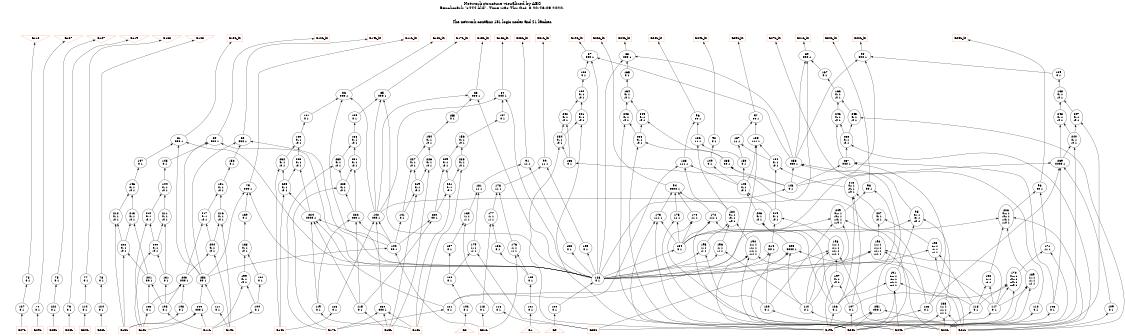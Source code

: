 # Network structure generated by ABC

digraph network {
size = "7.5,10";
center = true;
edge [dir = back];

{
  node [shape = plaintext];
  edge [style = invis];
  LevelTitle1 [label=""];
  LevelTitle2 [label=""];
  Level12 [label = ""];
  Level11 [label = ""];
  Level10 [label = ""];
  Level9 [label = ""];
  Level8 [label = ""];
  Level7 [label = ""];
  Level6 [label = ""];
  Level5 [label = ""];
  Level4 [label = ""];
  Level3 [label = ""];
  Level2 [label = ""];
  Level1 [label = ""];
  Level0 [label = ""];
  LevelTitle1 ->  LevelTitle2 ->  Level12 ->  Level11 ->  Level10 ->  Level9 ->  Level8 ->  Level7 ->  Level6 ->  Level5 ->  Level4 ->  Level3 ->  Level2 ->  Level1 ->  Level0;
}

{
  rank = same;
  LevelTitle1;
  title1 [shape=plaintext,
          fontsize=20,
          fontname = "Times-Roman",
          label="Network structure visualized by ABC\nBenchmark \"s444.blif\". Time was Thu Oct  8 20:46:09 2020. "
         ];
}

{
  rank = same;
  LevelTitle2;
  title2 [shape=plaintext,
          fontsize=18,
          fontname = "Times-Roman",
          label="The network contains 181 logic nodes and 21 latches.\n"
         ];
}

{
  rank = same;
  Level12;
  Node4 [label = "G118", shape = invtriangle, color = coral, fillcolor = coral];
  Node5 [label = "G167", shape = invtriangle, color = coral, fillcolor = coral];
  Node6 [label = "G107", shape = invtriangle, color = coral, fillcolor = coral];
  Node7 [label = "G119", shape = invtriangle, color = coral, fillcolor = coral];
  Node8 [label = "G168", shape = invtriangle, color = coral, fillcolor = coral];
  Node9 [label = "G108", shape = invtriangle, color = coral, fillcolor = coral];
  Node11 [label = "G11L_in", shape = box, color = coral, fillcolor = coral];
  Node14 [label = "G12L_in", shape = box, color = coral, fillcolor = coral];
  Node17 [label = "G13L_in", shape = box, color = coral, fillcolor = coral];
  Node20 [label = "G14L_in", shape = box, color = coral, fillcolor = coral];
  Node23 [label = "G15L_in", shape = box, color = coral, fillcolor = coral];
  Node26 [label = "G16L_in", shape = box, color = coral, fillcolor = coral];
  Node29 [label = "G17L_in", shape = box, color = coral, fillcolor = coral];
  Node32 [label = "G18L_in", shape = box, color = coral, fillcolor = coral];
  Node35 [label = "G19L_in", shape = box, color = coral, fillcolor = coral];
  Node38 [label = "G20L_in", shape = box, color = coral, fillcolor = coral];
  Node41 [label = "G21L_in", shape = box, color = coral, fillcolor = coral];
  Node44 [label = "G22L_in", shape = box, color = coral, fillcolor = coral];
  Node47 [label = "G23L_in", shape = box, color = coral, fillcolor = coral];
  Node50 [label = "G24L_in", shape = box, color = coral, fillcolor = coral];
  Node53 [label = "G25L_in", shape = box, color = coral, fillcolor = coral];
  Node56 [label = "G26L_in", shape = box, color = coral, fillcolor = coral];
  Node59 [label = "G27L_in", shape = box, color = coral, fillcolor = coral];
  Node62 [label = "G28L_in", shape = box, color = coral, fillcolor = coral];
  Node65 [label = "G29L_in", shape = box, color = coral, fillcolor = coral];
  Node68 [label = "G30L_in", shape = box, color = coral, fillcolor = coral];
  Node71 [label = "G31L_in", shape = box, color = coral, fillcolor = coral];
}

{
  rank = same;
  Level11;
  Node87 [label = "87\n000 1", shape = ellipse];
  Node88 [label = "88\n000 1", shape = ellipse];
  Node89 [label = "89\n000 1", shape = ellipse];
  Node90 [label = "90\n000 1", shape = ellipse];
}

{
  rank = same;
  Level10;
  Node163 [label = "163\n0 1", shape = ellipse];
  Node165 [label = "165\n0 1", shape = ellipse];
  Node167 [label = "167\n0 1", shape = ellipse];
  Node169 [label = "169\n0 1", shape = ellipse];
}

{
  rank = same;
  Level9;
  Node83 [label = "83\n000 1", shape = ellipse];
  Node84 [label = "84\n000 1", shape = ellipse];
  Node85 [label = "85\n000 1", shape = ellipse];
  Node86 [label = "86\n000 1", shape = ellipse];
  Node162 [label = "162\n0- 1\n-0 1", shape = ellipse];
  Node164 [label = "164\n0- 1\n-0 1", shape = ellipse];
  Node166 [label = "166\n0- 1\n-0 1", shape = ellipse];
  Node168 [label = "168\n0- 1\n-0 1", shape = ellipse];
}

{
  rank = same;
  Level8;
  Node96 [label = "96\n00 1", shape = ellipse];
  Node97 [label = "97\n00 1", shape = ellipse];
  Node155 [label = "155\n0 1", shape = ellipse];
  Node157 [label = "157\n0 1", shape = ellipse];
  Node159 [label = "159\n0 1", shape = ellipse];
  Node161 [label = "161\n0 1", shape = ellipse];
  Node241 [label = "241\n0- 1\n-0 1", shape = ellipse];
  Node242 [label = "242\n0- 1\n-0 1", shape = ellipse];
  Node243 [label = "243\n0- 1\n-0 1", shape = ellipse];
  Node244 [label = "244\n0- 1\n-0 1", shape = ellipse];
  Node245 [label = "245\n0- 1\n-0 1", shape = ellipse];
  Node246 [label = "246\n0- 1\n-0 1", shape = ellipse];
  Node247 [label = "247\n0- 1\n-0 1", shape = ellipse];
  Node248 [label = "248\n0- 1\n-0 1", shape = ellipse];
}

{
  rank = same;
  Level7;
  Node80 [label = "80\n000 1", shape = ellipse];
  Node81 [label = "81\n000 1", shape = ellipse];
  Node82 [label = "82\n000 1", shape = ellipse];
  Node92 [label = "92\n0 1", shape = ellipse];
  Node154 [label = "154\n0- 1\n-0 1", shape = ellipse];
  Node156 [label = "156\n0- 1\n-0 1", shape = ellipse];
  Node158 [label = "158\n0- 1\n-0 1", shape = ellipse];
  Node160 [label = "160\n0- 1\n-0 1", shape = ellipse];
  Node185 [label = "185\n111 1", shape = ellipse];
  Node186 [label = "186\n11 1", shape = ellipse];
  Node187 [label = "187\n11 1", shape = ellipse];
  Node234 [label = "234\n0- 1\n-0 1", shape = ellipse];
  Node236 [label = "236\n0- 1\n-0 1", shape = ellipse];
  Node238 [label = "238\n0- 1\n-0 1", shape = ellipse];
  Node240 [label = "240\n0- 1\n-0 1", shape = ellipse];
}

{
  rank = same;
  Level6;
  Node91 [label = "91\n11 1", shape = ellipse];
  Node99 [label = "99\n11 1", shape = ellipse];
  Node145 [label = "145\n0 1", shape = ellipse];
  Node147 [label = "147\n0 1", shape = ellipse];
  Node149 [label = "149\n0 1", shape = ellipse];
  Node150 [label = "150\n0 1", shape = ellipse];
  Node152 [label = "152\n0 1", shape = ellipse];
  Node153 [label = "153\n0 1", shape = ellipse];
  Node183 [label = "183\n111 1", shape = ellipse];
  Node184 [label = "184\n0- 1\n-0 1", shape = ellipse];
  Node226 [label = "226\n0- 1\n-0 1", shape = ellipse];
  Node227 [label = "227\n0- 1\n-0 1", shape = ellipse];
  Node228 [label = "228\n0- 1\n-0 1", shape = ellipse];
  Node229 [label = "229\n0- 1\n-0 1", shape = ellipse];
  Node230 [label = "230\n0- 1\n-0 1", shape = ellipse];
  Node231 [label = "231\n0- 1\n-0 1", shape = ellipse];
  Node232 [label = "232\n0- 1\n-0 1", shape = ellipse];
  Node233 [label = "233\n0- 1\n-0 1", shape = ellipse];
  Node235 [label = "235\n00 1", shape = ellipse];
  Node237 [label = "237\n000 1", shape = ellipse];
  Node239 [label = "239\n0000 1", shape = ellipse];
  Node253 [label = "253\n000 1", shape = ellipse];
}

{
  rank = same;
  Level5;
  Node79 [label = "79\n000 1", shape = ellipse];
  Node93 [label = "93\n00 1", shape = ellipse];
  Node94 [label = "94\n0000 1", shape = ellipse];
  Node98 [label = "98\n00 1", shape = ellipse];
  Node143 [label = "143\n0 1", shape = ellipse];
  Node144 [label = "144\n0- 1\n-0 1", shape = ellipse];
  Node146 [label = "146\n0- 1\n-0 1", shape = ellipse];
  Node148 [label = "148\n0- 1\n-0 1", shape = ellipse];
  Node151 [label = "151\n0- 1\n-0 1", shape = ellipse];
  Node178 [label = "178\n11 1", shape = ellipse];
  Node181 [label = "181\n11 1", shape = ellipse];
  Node218 [label = "218\n0-- 1\n-0- 1\n--0 1", shape = ellipse];
  Node219 [label = "219\n0- 1\n-0 1", shape = ellipse];
  Node221 [label = "221\n0- 1\n-0 1", shape = ellipse];
  Node223 [label = "223\n0- 1\n-0 1", shape = ellipse];
  Node225 [label = "225\n0- 1\n-0 1", shape = ellipse];
}

{
  rank = same;
  Level4;
  Node95 [label = "95\n0-- 1\n-0- 1\n--0 1", shape = ellipse];
  Node139 [label = "139\n0 1", shape = ellipse];
  Node141 [label = "141\n0 1", shape = ellipse];
  Node142 [label = "142\n000 1", shape = ellipse];
  Node172 [label = "172\n111 1", shape = ellipse];
  Node173 [label = "173\n111 1", shape = ellipse];
  Node174 [label = "174\n11 1", shape = ellipse];
  Node175 [label = "175\n11 1", shape = ellipse];
  Node177 [label = "177\n1- 1\n-1 1", shape = ellipse];
  Node180 [label = "180\n1- 1\n-1 1", shape = ellipse];
  Node182 [label = "182\n0-- 1\n-0- 1\n--0 1", shape = ellipse];
  Node206 [label = "206\n0- 1\n-0 1", shape = ellipse];
  Node207 [label = "207\n0- 1\n-0 1", shape = ellipse];
  Node208 [label = "208\n0--- 1\n-0-- 1\n--0- 1\n---0 1", shape = ellipse];
  Node209 [label = "209\n0--- 1\n-0-- 1\n--0- 1\n---0 1", shape = ellipse];
  Node210 [label = "210\n0- 1\n-0 1", shape = ellipse];
  Node211 [label = "211\n0- 1\n-0 1", shape = ellipse];
  Node212 [label = "212\n0- 1\n-0 1", shape = ellipse];
  Node213 [label = "213\n0- 1\n-0 1", shape = ellipse];
  Node215 [label = "215\n0- 1\n-0 1", shape = ellipse];
  Node216 [label = "216\n0- 1\n-0 1", shape = ellipse];
  Node217 [label = "217\n0- 1\n-0 1", shape = ellipse];
  Node220 [label = "220\n00 1", shape = ellipse];
  Node222 [label = "222\n000 1", shape = ellipse];
  Node224 [label = "224\n0000 1", shape = ellipse];
}

{
  rank = same;
  Level3;
  Node133 [label = "133\n0 1", shape = ellipse];
  Node134 [label = "134\n0 1", shape = ellipse];
  Node135 [label = "135\n0 1", shape = ellipse];
  Node136 [label = "136\n0 1", shape = ellipse];
  Node137 [label = "137\n0 1", shape = ellipse];
  Node138 [label = "138\n0- 1\n-0 1", shape = ellipse];
  Node140 [label = "140\n00 1", shape = ellipse];
  Node171 [label = "171\n11 1", shape = ellipse];
  Node176 [label = "176\n1- 1\n-1 1", shape = ellipse];
  Node179 [label = "179\n1- 1\n-1 1", shape = ellipse];
  Node192 [label = "192\n1--- 1\n-1-- 1\n--1- 1\n---1 1", shape = ellipse];
  Node193 [label = "193\n1-- 1\n-1- 1\n--1 1", shape = ellipse];
  Node194 [label = "194\n1--- 1\n-1-- 1\n--1- 1\n---1 1", shape = ellipse];
  Node195 [label = "195\n1- 1\n-1 1", shape = ellipse];
  Node196 [label = "196\n1- 1\n-1 1", shape = ellipse];
  Node198 [label = "198\n1--- 1\n-1-- 1\n--1- 1\n---1 1", shape = ellipse];
  Node200 [label = "200\n0- 1\n-0 1", shape = ellipse];
  Node202 [label = "202\n0- 1\n-0 1", shape = ellipse];
  Node204 [label = "204\n0- 1\n-0 1", shape = ellipse];
  Node205 [label = "205\n0000 1", shape = ellipse];
  Node214 [label = "214\n00 1", shape = ellipse];
}

{
  rank = same;
  Level2;
  Node73 [label = "73\n0 1", shape = ellipse];
  Node75 [label = "75\n0 1", shape = ellipse];
  Node77 [label = "77\n0 1", shape = ellipse];
  Node78 [label = "78\n0 1", shape = ellipse];
  Node128 [label = "128\n0 1", shape = ellipse];
  Node129 [label = "129\n0 1", shape = ellipse];
  Node130 [label = "130\n0 1", shape = ellipse];
  Node131 [label = "131\n0 1", shape = ellipse];
  Node132 [label = "132\n0 1", shape = ellipse];
  Node170 [label = "170\n0--- 1\n-0-- 1\n--0- 1\n---0 1", shape = ellipse];
  Node189 [label = "189\n1-- 1\n-1- 1\n--1 1", shape = ellipse];
  Node190 [label = "190\n1- 1\n-1 1", shape = ellipse];
  Node191 [label = "191\n1--- 1\n-1-- 1\n--1- 1\n---1 1", shape = ellipse];
  Node197 [label = "197\n0- 1\n-0 1", shape = ellipse];
  Node199 [label = "199\n0- 1\n-0 1", shape = ellipse];
  Node201 [label = "201\n00 1", shape = ellipse];
  Node203 [label = "203\n000 1", shape = ellipse];
  Node252 [label = "252\n00 1", shape = ellipse];
}

{
  rank = same;
  Level1;
  Node74 [label = "74\n0 1", shape = ellipse];
  Node76 [label = "76\n0 1", shape = ellipse];
  Node100 [label = "100\n0 1", shape = ellipse];
  Node101 [label = "101\n0 1", shape = ellipse];
  Node102 [label = "102\n0 1", shape = ellipse];
  Node103 [label = "103\n0 1", shape = ellipse];
  Node104 [label = "104\n0 1", shape = ellipse];
  Node105 [label = "105\n0 1", shape = ellipse];
  Node106 [label = "106\n0 1", shape = ellipse];
  Node107 [label = "107\n0 1", shape = ellipse];
  Node108 [label = "108\n0 1", shape = ellipse];
  Node109 [label = "109\n0 1", shape = ellipse];
  Node110 [label = "110\n0 1", shape = ellipse];
  Node111 [label = "111\n0 1", shape = ellipse];
  Node112 [label = "112\n0 1", shape = ellipse];
  Node113 [label = "113\n0 1", shape = ellipse];
  Node114 [label = "114\n0 1", shape = ellipse];
  Node115 [label = "115\n0 1", shape = ellipse];
  Node116 [label = "116\n0 1", shape = ellipse];
  Node117 [label = "117\n0 1", shape = ellipse];
  Node118 [label = "118\n0 1", shape = ellipse];
  Node119 [label = "119\n0 1", shape = ellipse];
  Node120 [label = "120\n0 1", shape = ellipse];
  Node121 [label = "121\n0 1", shape = ellipse];
  Node122 [label = "122\n0 1", shape = ellipse];
  Node123 [label = "123\n0 1", shape = ellipse];
  Node124 [label = "124\n0 1", shape = ellipse];
  Node125 [label = "125\n0 1", shape = ellipse];
  Node126 [label = "126\n0 1", shape = ellipse];
  Node127 [label = "127\n0 1", shape = ellipse];
  Node188 [label = "188\n1-- 1\n-1- 1\n--1 1", shape = ellipse];
  Node249 [label = "249\n000 1", shape = ellipse];
  Node250 [label = "250\n000 1", shape = ellipse];
  Node251 [label = "251\n000 1", shape = ellipse];
}

{
  rank = same;
  Level0;
  Node1 [label = "G0", shape = triangle, color = coral, fillcolor = coral];
  Node2 [label = "G1", shape = triangle, color = coral, fillcolor = coral];
  Node3 [label = "G2", shape = triangle, color = coral, fillcolor = coral];
  Node12 [label = "G11L", shape = box, color = coral, fillcolor = coral];
  Node15 [label = "G12L", shape = box, color = coral, fillcolor = coral];
  Node18 [label = "G13L", shape = box, color = coral, fillcolor = coral];
  Node21 [label = "G14L", shape = box, color = coral, fillcolor = coral];
  Node24 [label = "G15L", shape = box, color = coral, fillcolor = coral];
  Node27 [label = "G16L", shape = box, color = coral, fillcolor = coral];
  Node30 [label = "G17L", shape = box, color = coral, fillcolor = coral];
  Node33 [label = "G18L", shape = box, color = coral, fillcolor = coral];
  Node36 [label = "G19L", shape = box, color = coral, fillcolor = coral];
  Node39 [label = "G20L", shape = box, color = coral, fillcolor = coral];
  Node42 [label = "G21L", shape = box, color = coral, fillcolor = coral];
  Node45 [label = "G22L", shape = box, color = coral, fillcolor = coral];
  Node48 [label = "G23L", shape = box, color = coral, fillcolor = coral];
  Node51 [label = "G24L", shape = box, color = coral, fillcolor = coral];
  Node54 [label = "G25L", shape = box, color = coral, fillcolor = coral];
  Node57 [label = "G26L", shape = box, color = coral, fillcolor = coral];
  Node60 [label = "G27L", shape = box, color = coral, fillcolor = coral];
  Node63 [label = "G28L", shape = box, color = coral, fillcolor = coral];
  Node66 [label = "G29L", shape = box, color = coral, fillcolor = coral];
  Node69 [label = "G30L", shape = box, color = coral, fillcolor = coral];
  Node72 [label = "G31L", shape = box, color = coral, fillcolor = coral];
}

title1 -> title2 [style = invis];
title2 -> Node4 [style = invis];
title2 -> Node5 [style = invis];
title2 -> Node6 [style = invis];
title2 -> Node7 [style = invis];
title2 -> Node8 [style = invis];
title2 -> Node9 [style = invis];
title2 -> Node11 [style = invis];
title2 -> Node14 [style = invis];
title2 -> Node17 [style = invis];
title2 -> Node20 [style = invis];
title2 -> Node23 [style = invis];
title2 -> Node26 [style = invis];
title2 -> Node29 [style = invis];
title2 -> Node32 [style = invis];
title2 -> Node35 [style = invis];
title2 -> Node38 [style = invis];
title2 -> Node41 [style = invis];
title2 -> Node44 [style = invis];
title2 -> Node47 [style = invis];
title2 -> Node50 [style = invis];
title2 -> Node53 [style = invis];
title2 -> Node56 [style = invis];
title2 -> Node59 [style = invis];
title2 -> Node62 [style = invis];
title2 -> Node65 [style = invis];
title2 -> Node68 [style = invis];
title2 -> Node71 [style = invis];
Node4 -> Node5 [style = invis];
Node5 -> Node6 [style = invis];
Node6 -> Node7 [style = invis];
Node7 -> Node8 [style = invis];
Node8 -> Node9 [style = invis];
Node4 -> Node73 [style = solid];
Node5 -> Node74 [style = solid];
Node6 -> Node75 [style = solid];
Node7 -> Node76 [style = solid];
Node8 -> Node77 [style = solid];
Node9 -> Node78 [style = solid];
Node11 -> Node79 [style = solid];
Node14 -> Node80 [style = solid];
Node17 -> Node81 [style = solid];
Node20 -> Node82 [style = solid];
Node23 -> Node83 [style = solid];
Node26 -> Node84 [style = solid];
Node29 -> Node85 [style = solid];
Node32 -> Node86 [style = solid];
Node35 -> Node87 [style = solid];
Node38 -> Node88 [style = solid];
Node41 -> Node89 [style = solid];
Node44 -> Node90 [style = solid];
Node47 -> Node91 [style = solid];
Node50 -> Node92 [style = solid];
Node53 -> Node93 [style = solid];
Node56 -> Node94 [style = solid];
Node59 -> Node95 [style = solid];
Node62 -> Node96 [style = solid];
Node65 -> Node97 [style = solid];
Node68 -> Node98 [style = solid];
Node71 -> Node99 [style = solid];
Node73 -> Node127 [style = solid];
Node74 -> Node66 [style = solid];
Node75 -> Node122 [style = solid];
Node76 -> Node63 [style = solid];
Node77 -> Node114 [style = solid];
Node78 -> Node124 [style = solid];
Node79 -> Node252 [style = solid];
Node79 -> Node139 [style = solid];
Node79 -> Node128 [style = solid];
Node80 -> Node252 [style = solid];
Node80 -> Node145 [style = solid];
Node80 -> Node128 [style = solid];
Node81 -> Node252 [style = solid];
Node81 -> Node147 [style = solid];
Node81 -> Node128 [style = solid];
Node82 -> Node252 [style = solid];
Node82 -> Node152 [style = solid];
Node82 -> Node128 [style = solid];
Node83 -> Node142 [style = solid];
Node83 -> Node155 [style = solid];
Node83 -> Node128 [style = solid];
Node84 -> Node142 [style = solid];
Node84 -> Node157 [style = solid];
Node84 -> Node128 [style = solid];
Node85 -> Node142 [style = solid];
Node85 -> Node159 [style = solid];
Node85 -> Node128 [style = solid];
Node86 -> Node142 [style = solid];
Node86 -> Node161 [style = solid];
Node86 -> Node128 [style = solid];
Node87 -> Node253 [style = solid];
Node87 -> Node163 [style = solid];
Node87 -> Node128 [style = solid];
Node88 -> Node253 [style = solid];
Node88 -> Node165 [style = solid];
Node88 -> Node128 [style = solid];
Node89 -> Node253 [style = solid];
Node89 -> Node167 [style = solid];
Node89 -> Node128 [style = solid];
Node90 -> Node253 [style = solid];
Node90 -> Node169 [style = solid];
Node90 -> Node128 [style = solid];
Node91 -> Node181 [style = solid];
Node91 -> Node133 [style = solid];
Node92 -> Node149 [style = solid];
Node93 -> Node171 [style = solid];
Node93 -> Node208 [style = solid];
Node94 -> Node172 [style = solid];
Node94 -> Node173 [style = solid];
Node94 -> Node174 [style = solid];
Node94 -> Node175 [style = solid];
Node95 -> Node191 [style = solid];
Node95 -> Node188 [style = solid];
Node95 -> Node134 [style = solid];
Node96 -> Node183 [style = solid];
Node96 -> Node186 [style = solid];
Node97 -> Node185 [style = solid];
Node97 -> Node187 [style = solid];
Node98 -> Node126 [style = solid];
Node98 -> Node209 [style = solid];
Node99 -> Node178 [style = solid];
Node99 -> Node135 [style = solid];
Node100 -> Node1 [style = solid];
Node101 -> Node2 [style = solid];
Node102 -> Node3 [style = solid];
Node103 -> Node12 [style = solid];
Node104 -> Node12 [style = solid];
Node105 -> Node15 [style = solid];
Node106 -> Node39 [style = solid];
Node107 -> Node39 [style = solid];
Node108 -> Node18 [style = solid];
Node109 -> Node42 [style = solid];
Node110 -> Node42 [style = solid];
Node111 -> Node21 [style = solid];
Node112 -> Node45 [style = solid];
Node113 -> Node45 [style = solid];
Node114 -> Node69 [style = solid];
Node115 -> Node24 [style = solid];
Node116 -> Node48 [style = solid];
Node117 -> Node48 [style = solid];
Node118 -> Node72 [style = solid];
Node119 -> Node27 [style = solid];
Node120 -> Node51 [style = solid];
Node121 -> Node30 [style = solid];
Node122 -> Node54 [style = solid];
Node123 -> Node33 [style = solid];
Node124 -> Node57 [style = solid];
Node125 -> Node36 [style = solid];
Node126 -> Node36 [style = solid];
Node127 -> Node60 [style = solid];
Node128 -> Node100 [style = solid];
Node129 -> Node101 [style = solid];
Node130 -> Node102 [style = solid];
Node131 -> Node103 [style = solid];
Node132 -> Node104 [style = solid];
Node133 -> Node128 [style = solid];
Node134 -> Node128 [style = solid];
Node135 -> Node128 [style = solid];
Node136 -> Node129 [style = solid];
Node137 -> Node130 [style = solid];
Node138 -> Node199 [style = solid];
Node138 -> Node132 [style = solid];
Node139 -> Node138 [style = solid];
Node140 -> Node72 [style = solid];
Node140 -> Node252 [style = solid];
Node141 -> Node140 [style = solid];
Node142 -> Node123 [style = solid];
Node142 -> Node140 [style = solid];
Node142 -> Node250 [style = solid];
Node143 -> Node142 [style = solid];
Node144 -> Node210 [style = solid];
Node144 -> Node211 [style = solid];
Node145 -> Node144 [style = solid];
Node146 -> Node212 [style = solid];
Node146 -> Node213 [style = solid];
Node147 -> Node146 [style = solid];
Node148 -> Node206 [style = solid];
Node148 -> Node215 [style = solid];
Node149 -> Node148 [style = solid];
Node150 -> Node148 [style = solid];
Node151 -> Node216 [style = solid];
Node151 -> Node217 [style = solid];
Node152 -> Node151 [style = solid];
Node153 -> Node143 [style = solid];
Node154 -> Node226 [style = solid];
Node154 -> Node227 [style = solid];
Node155 -> Node154 [style = solid];
Node156 -> Node228 [style = solid];
Node156 -> Node229 [style = solid];
Node157 -> Node156 [style = solid];
Node158 -> Node230 [style = solid];
Node158 -> Node231 [style = solid];
Node159 -> Node158 [style = solid];
Node160 -> Node232 [style = solid];
Node160 -> Node233 [style = solid];
Node161 -> Node160 [style = solid];
Node162 -> Node241 [style = solid];
Node162 -> Node242 [style = solid];
Node163 -> Node162 [style = solid];
Node164 -> Node243 [style = solid];
Node164 -> Node244 [style = solid];
Node165 -> Node164 [style = solid];
Node166 -> Node245 [style = solid];
Node166 -> Node246 [style = solid];
Node167 -> Node166 [style = solid];
Node168 -> Node247 [style = solid];
Node168 -> Node248 [style = solid];
Node169 -> Node168 [style = solid];
Node170 -> Node36 [style = solid];
Node170 -> Node107 [style = solid];
Node170 -> Node113 [style = solid];
Node170 -> Node117 [style = solid];
Node171 -> Node51 [style = solid];
Node171 -> Node170 [style = solid];
Node172 -> Node134 [style = solid];
Node172 -> Node45 [style = solid];
Node172 -> Node126 [style = solid];
Node173 -> Node134 [style = solid];
Node173 -> Node39 [style = solid];
Node173 -> Node36 [style = solid];
Node174 -> Node134 [style = solid];
Node174 -> Node42 [style = solid];
Node175 -> Node134 [style = solid];
Node175 -> Node51 [style = solid];
Node176 -> Node72 [style = solid];
Node176 -> Node129 [style = solid];
Node177 -> Node118 [style = solid];
Node177 -> Node136 [style = solid];
Node178 -> Node176 [style = solid];
Node178 -> Node177 [style = solid];
Node179 -> Node48 [style = solid];
Node179 -> Node130 [style = solid];
Node180 -> Node116 [style = solid];
Node180 -> Node137 [style = solid];
Node181 -> Node179 [style = solid];
Node181 -> Node180 [style = solid];
Node182 -> Node194 [style = solid];
Node182 -> Node195 [style = solid];
Node182 -> Node196 [style = solid];
Node183 -> Node121 [style = solid];
Node183 -> Node182 [style = solid];
Node183 -> Node148 [style = solid];
Node184 -> Node218 [style = solid];
Node184 -> Node215 [style = solid];
Node185 -> Node121 [style = solid];
Node185 -> Node184 [style = solid];
Node185 -> Node148 [style = solid];
Node186 -> Node182 [style = solid];
Node186 -> Node150 [style = solid];
Node187 -> Node184 [style = solid];
Node187 -> Node150 [style = solid];
Node188 -> Node51 [style = solid];
Node188 -> Node45 [style = solid];
Node188 -> Node42 [style = solid];
Node189 -> Node117 [style = solid];
Node189 -> Node39 [style = solid];
Node189 -> Node36 [style = solid];
Node190 -> Node117 [style = solid];
Node190 -> Node113 [style = solid];
Node191 -> Node51 [style = solid];
Node191 -> Node42 [style = solid];
Node191 -> Node39 [style = solid];
Node191 -> Node126 [style = solid];
Node192 -> Node128 [style = solid];
Node192 -> Node117 [style = solid];
Node192 -> Node45 [style = solid];
Node192 -> Node110 [style = solid];
Node193 -> Node128 [style = solid];
Node193 -> Node113 [style = solid];
Node193 -> Node42 [style = solid];
Node194 -> Node128 [style = solid];
Node194 -> Node113 [style = solid];
Node194 -> Node39 [style = solid];
Node194 -> Node36 [style = solid];
Node195 -> Node128 [style = solid];
Node195 -> Node120 [style = solid];
Node196 -> Node128 [style = solid];
Node196 -> Node110 [style = solid];
Node197 -> Node36 [style = solid];
Node197 -> Node107 [style = solid];
Node198 -> Node110 [style = solid];
Node198 -> Node45 [style = solid];
Node198 -> Node48 [style = solid];
Node198 -> Node197 [style = solid];
Node199 -> Node12 [style = solid];
Node199 -> Node104 [style = solid];
Node200 -> Node15 [style = solid];
Node200 -> Node131 [style = solid];
Node201 -> Node103 [style = solid];
Node201 -> Node105 [style = solid];
Node202 -> Node18 [style = solid];
Node202 -> Node201 [style = solid];
Node203 -> Node103 [style = solid];
Node203 -> Node105 [style = solid];
Node203 -> Node108 [style = solid];
Node204 -> Node21 [style = solid];
Node204 -> Node203 [style = solid];
Node205 -> Node39 [style = solid];
Node205 -> Node110 [style = solid];
Node205 -> Node117 [style = solid];
Node205 -> Node128 [style = solid];
Node206 -> Node126 [style = solid];
Node206 -> Node205 [style = solid];
Node207 -> Node192 [style = solid];
Node207 -> Node193 [style = solid];
Node208 -> Node189 [style = solid];
Node208 -> Node190 [style = solid];
Node208 -> Node42 [style = solid];
Node208 -> Node134 [style = solid];
Node209 -> Node39 [style = solid];
Node209 -> Node110 [style = solid];
Node209 -> Node120 [style = solid];
Node209 -> Node134 [style = solid];
Node210 -> Node15 [style = solid];
Node210 -> Node200 [style = solid];
Node211 -> Node131 [style = solid];
Node211 -> Node200 [style = solid];
Node212 -> Node18 [style = solid];
Node212 -> Node202 [style = solid];
Node213 -> Node201 [style = solid];
Node213 -> Node202 [style = solid];
Node214 -> Node120 [style = solid];
Node214 -> Node128 [style = solid];
Node215 -> Node198 [style = solid];
Node215 -> Node214 [style = solid];
Node216 -> Node21 [style = solid];
Node216 -> Node204 [style = solid];
Node217 -> Node203 [style = solid];
Node217 -> Node204 [style = solid];
Node218 -> Node126 [style = solid];
Node218 -> Node107 [style = solid];
Node218 -> Node207 [style = solid];
Node219 -> Node24 [style = solid];
Node219 -> Node141 [style = solid];
Node220 -> Node115 [style = solid];
Node220 -> Node140 [style = solid];
Node221 -> Node27 [style = solid];
Node221 -> Node220 [style = solid];
Node222 -> Node115 [style = solid];
Node222 -> Node119 [style = solid];
Node222 -> Node140 [style = solid];
Node223 -> Node30 [style = solid];
Node223 -> Node222 [style = solid];
Node224 -> Node115 [style = solid];
Node224 -> Node119 [style = solid];
Node224 -> Node121 [style = solid];
Node224 -> Node140 [style = solid];
Node225 -> Node33 [style = solid];
Node225 -> Node224 [style = solid];
Node226 -> Node24 [style = solid];
Node226 -> Node219 [style = solid];
Node227 -> Node141 [style = solid];
Node227 -> Node219 [style = solid];
Node228 -> Node27 [style = solid];
Node228 -> Node221 [style = solid];
Node229 -> Node220 [style = solid];
Node229 -> Node221 [style = solid];
Node230 -> Node30 [style = solid];
Node230 -> Node223 [style = solid];
Node231 -> Node222 [style = solid];
Node231 -> Node223 [style = solid];
Node232 -> Node33 [style = solid];
Node232 -> Node225 [style = solid];
Node233 -> Node224 [style = solid];
Node233 -> Node225 [style = solid];
Node234 -> Node36 [style = solid];
Node234 -> Node153 [style = solid];
Node235 -> Node125 [style = solid];
Node235 -> Node143 [style = solid];
Node236 -> Node39 [style = solid];
Node236 -> Node235 [style = solid];
Node237 -> Node125 [style = solid];
Node237 -> Node106 [style = solid];
Node237 -> Node143 [style = solid];
Node238 -> Node42 [style = solid];
Node238 -> Node237 [style = solid];
Node239 -> Node125 [style = solid];
Node239 -> Node106 [style = solid];
Node239 -> Node109 [style = solid];
Node239 -> Node143 [style = solid];
Node240 -> Node45 [style = solid];
Node240 -> Node239 [style = solid];
Node241 -> Node36 [style = solid];
Node241 -> Node234 [style = solid];
Node242 -> Node153 [style = solid];
Node242 -> Node234 [style = solid];
Node243 -> Node39 [style = solid];
Node243 -> Node236 [style = solid];
Node244 -> Node235 [style = solid];
Node244 -> Node236 [style = solid];
Node245 -> Node42 [style = solid];
Node245 -> Node238 [style = solid];
Node246 -> Node237 [style = solid];
Node246 -> Node238 [style = solid];
Node247 -> Node45 [style = solid];
Node247 -> Node240 [style = solid];
Node248 -> Node239 [style = solid];
Node248 -> Node240 [style = solid];
Node249 -> Node12 [style = solid];
Node249 -> Node15 [style = solid];
Node249 -> Node18 [style = solid];
Node250 -> Node24 [style = solid];
Node250 -> Node27 [style = solid];
Node250 -> Node30 [style = solid];
Node251 -> Node36 [style = solid];
Node251 -> Node39 [style = solid];
Node251 -> Node42 [style = solid];
Node252 -> Node111 [style = solid];
Node252 -> Node249 [style = solid];
Node253 -> Node112 [style = solid];
Node253 -> Node143 [style = solid];
Node253 -> Node251 [style = solid];
}

